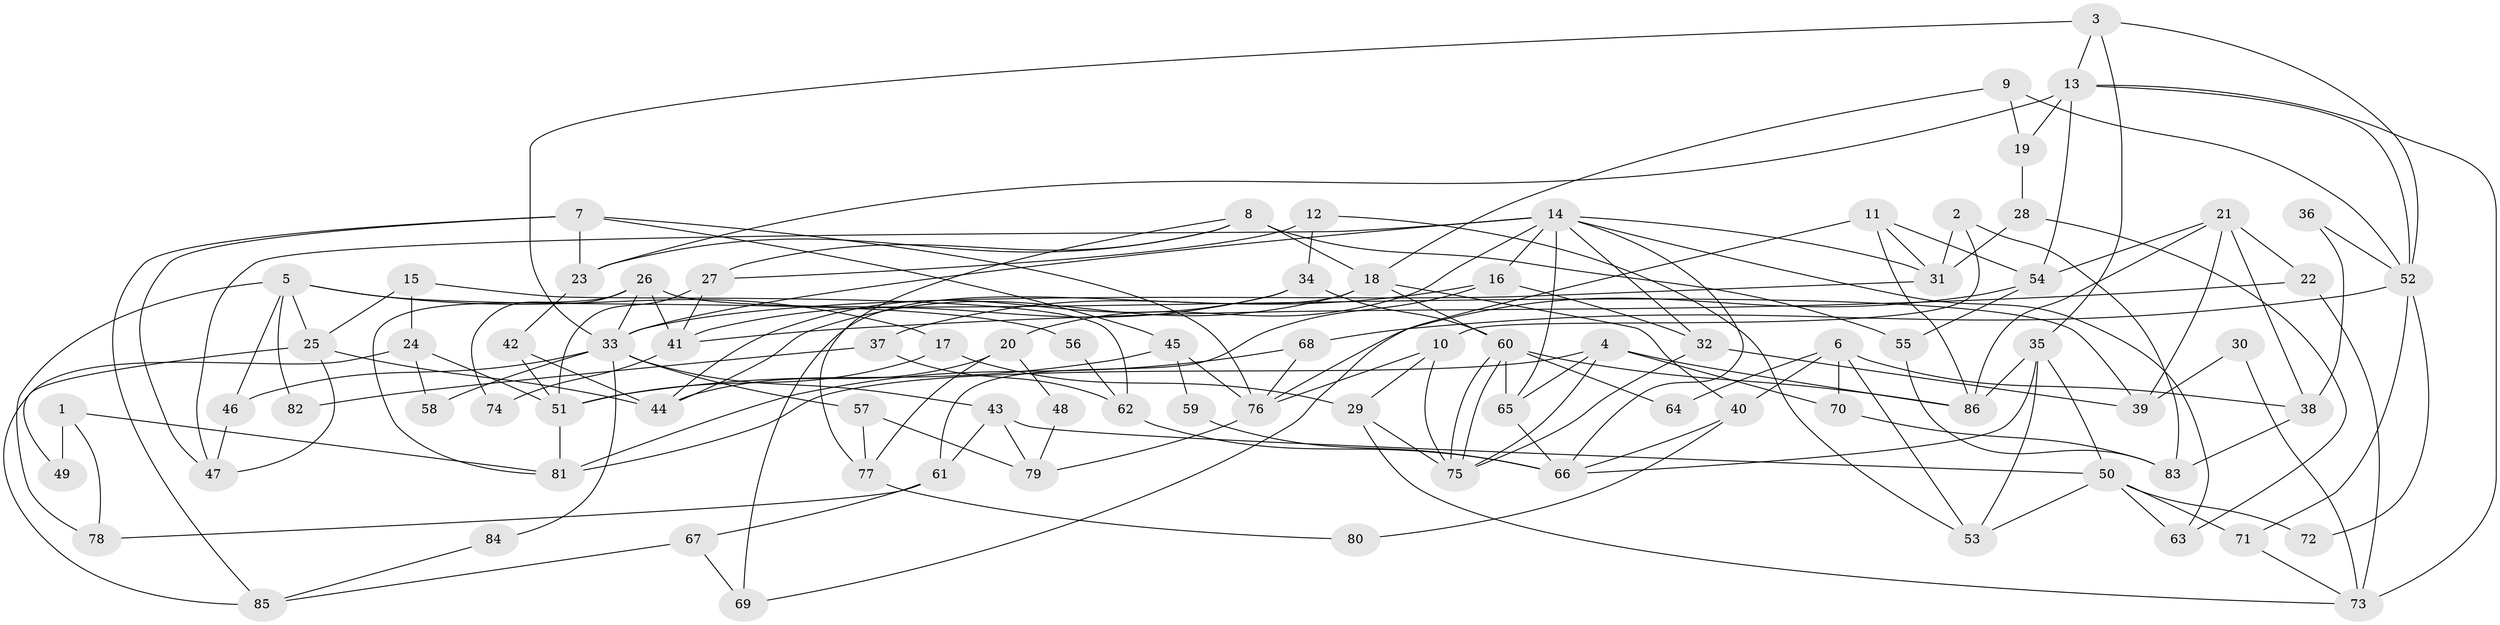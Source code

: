 // Generated by graph-tools (version 1.1) at 2025/02/03/09/25 03:02:13]
// undirected, 86 vertices, 172 edges
graph export_dot {
graph [start="1"]
  node [color=gray90,style=filled];
  1;
  2;
  3;
  4;
  5;
  6;
  7;
  8;
  9;
  10;
  11;
  12;
  13;
  14;
  15;
  16;
  17;
  18;
  19;
  20;
  21;
  22;
  23;
  24;
  25;
  26;
  27;
  28;
  29;
  30;
  31;
  32;
  33;
  34;
  35;
  36;
  37;
  38;
  39;
  40;
  41;
  42;
  43;
  44;
  45;
  46;
  47;
  48;
  49;
  50;
  51;
  52;
  53;
  54;
  55;
  56;
  57;
  58;
  59;
  60;
  61;
  62;
  63;
  64;
  65;
  66;
  67;
  68;
  69;
  70;
  71;
  72;
  73;
  74;
  75;
  76;
  77;
  78;
  79;
  80;
  81;
  82;
  83;
  84;
  85;
  86;
  1 -- 81;
  1 -- 78;
  1 -- 49;
  2 -- 83;
  2 -- 10;
  2 -- 31;
  3 -- 33;
  3 -- 35;
  3 -- 13;
  3 -- 52;
  4 -- 65;
  4 -- 75;
  4 -- 70;
  4 -- 81;
  4 -- 86;
  5 -- 46;
  5 -- 17;
  5 -- 25;
  5 -- 56;
  5 -- 78;
  5 -- 82;
  6 -- 70;
  6 -- 53;
  6 -- 38;
  6 -- 40;
  6 -- 64;
  7 -- 76;
  7 -- 23;
  7 -- 45;
  7 -- 47;
  7 -- 85;
  8 -- 27;
  8 -- 18;
  8 -- 23;
  8 -- 55;
  8 -- 77;
  9 -- 52;
  9 -- 18;
  9 -- 19;
  10 -- 29;
  10 -- 76;
  10 -- 75;
  11 -- 31;
  11 -- 86;
  11 -- 54;
  11 -- 69;
  12 -- 27;
  12 -- 53;
  12 -- 34;
  13 -- 54;
  13 -- 19;
  13 -- 23;
  13 -- 52;
  13 -- 73;
  14 -- 63;
  14 -- 31;
  14 -- 16;
  14 -- 20;
  14 -- 32;
  14 -- 33;
  14 -- 47;
  14 -- 65;
  14 -- 66;
  15 -- 25;
  15 -- 24;
  15 -- 62;
  16 -- 32;
  16 -- 37;
  16 -- 61;
  17 -- 51;
  17 -- 29;
  18 -- 40;
  18 -- 44;
  18 -- 60;
  18 -- 69;
  19 -- 28;
  20 -- 44;
  20 -- 48;
  20 -- 77;
  21 -- 86;
  21 -- 39;
  21 -- 22;
  21 -- 38;
  21 -- 54;
  22 -- 73;
  22 -- 41;
  23 -- 42;
  24 -- 51;
  24 -- 85;
  24 -- 58;
  25 -- 47;
  25 -- 44;
  25 -- 49;
  26 -- 41;
  26 -- 81;
  26 -- 33;
  26 -- 39;
  26 -- 74;
  27 -- 41;
  27 -- 51;
  28 -- 31;
  28 -- 63;
  29 -- 73;
  29 -- 75;
  30 -- 73;
  30 -- 39;
  31 -- 33;
  32 -- 75;
  32 -- 39;
  33 -- 43;
  33 -- 46;
  33 -- 57;
  33 -- 58;
  33 -- 84;
  34 -- 60;
  34 -- 41;
  34 -- 44;
  35 -- 86;
  35 -- 66;
  35 -- 50;
  35 -- 53;
  36 -- 52;
  36 -- 38;
  37 -- 62;
  37 -- 82;
  38 -- 83;
  40 -- 66;
  40 -- 80;
  41 -- 74;
  42 -- 44;
  42 -- 51;
  43 -- 79;
  43 -- 50;
  43 -- 61;
  45 -- 76;
  45 -- 51;
  45 -- 59;
  46 -- 47;
  48 -- 79;
  50 -- 53;
  50 -- 63;
  50 -- 71;
  50 -- 72;
  51 -- 81;
  52 -- 68;
  52 -- 71;
  52 -- 72;
  54 -- 55;
  54 -- 76;
  55 -- 83;
  56 -- 62;
  57 -- 77;
  57 -- 79;
  59 -- 66;
  60 -- 75;
  60 -- 75;
  60 -- 64;
  60 -- 65;
  60 -- 86;
  61 -- 67;
  61 -- 78;
  62 -- 66;
  65 -- 66;
  67 -- 69;
  67 -- 85;
  68 -- 81;
  68 -- 76;
  70 -- 83;
  71 -- 73;
  76 -- 79;
  77 -- 80;
  84 -- 85;
}
